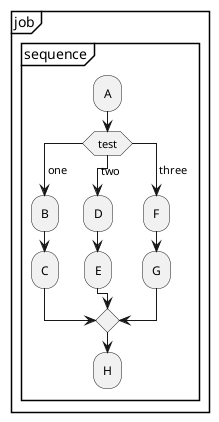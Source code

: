 @startuml 
partition "job" {
  group "sequence"
    :A;
    switch ( test )
    case ( one )
      :B;
      :C;
    case ( two )
      :D;
      :E;
    case ( three )
      :F;
      :G;
    endswitch
    :H;
  end group
}
@enduml
